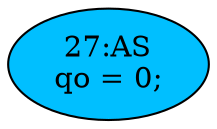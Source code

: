 strict digraph "" {
	node [label="\N"];
	"27:AS"	 [ast="<pyverilog.vparser.ast.Assign object at 0x7f9d4b7f5bd0>",
		def_var="['qo']",
		fillcolor=deepskyblue,
		label="27:AS
qo = 0;",
		statements="[]",
		style=filled,
		typ=Assign,
		use_var="[]"];
}

